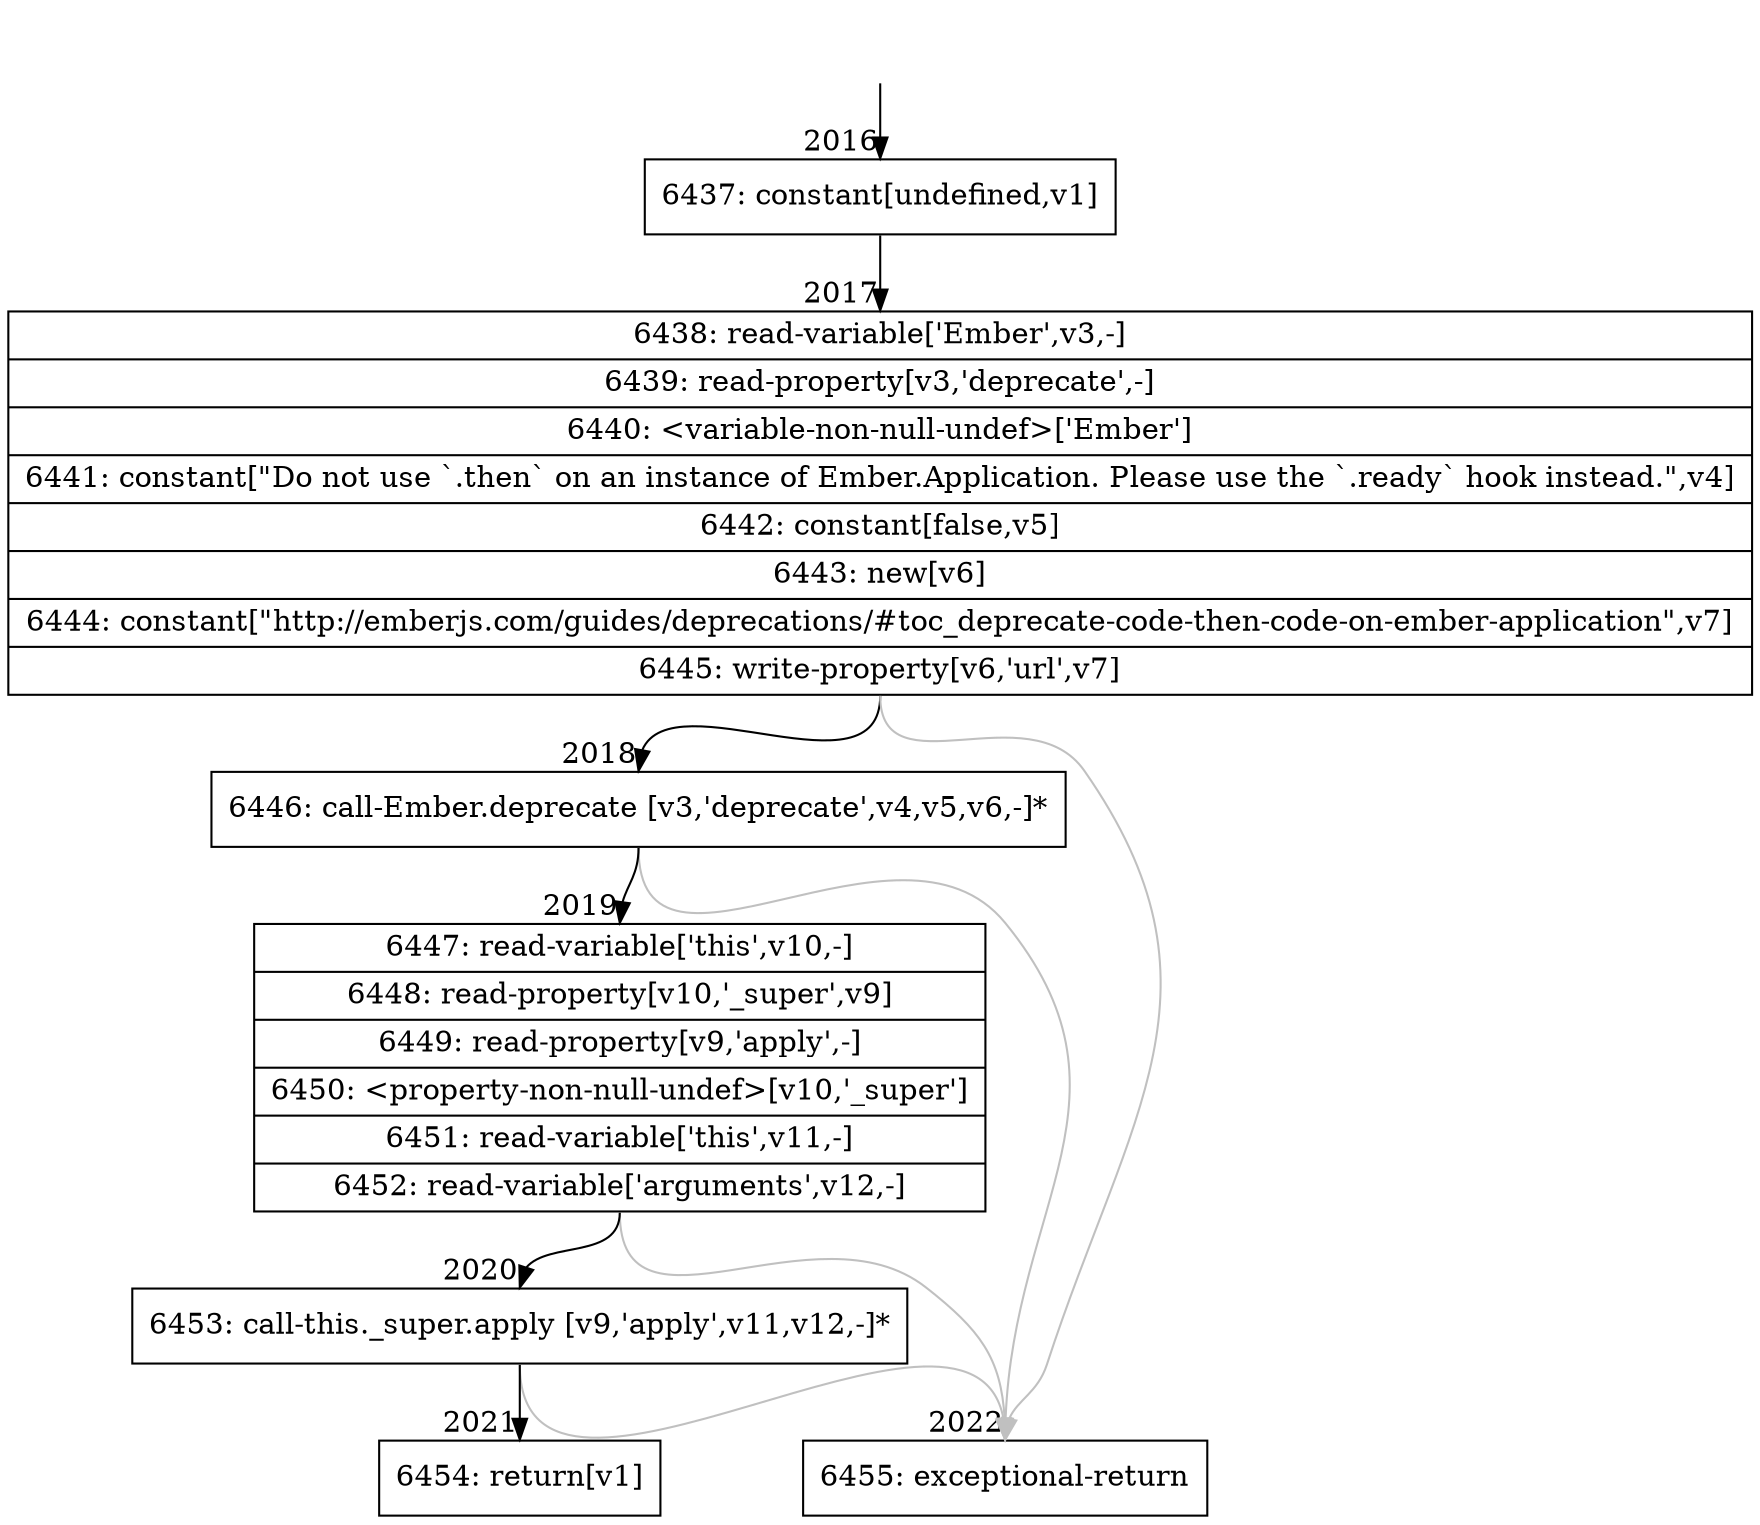digraph {
rankdir="TD"
BB_entry157[shape=none,label=""];
BB_entry157 -> BB2016 [tailport=s, headport=n, headlabel="    2016"]
BB2016 [shape=record label="{6437: constant[undefined,v1]}" ] 
BB2016 -> BB2017 [tailport=s, headport=n, headlabel="      2017"]
BB2017 [shape=record label="{6438: read-variable['Ember',v3,-]|6439: read-property[v3,'deprecate',-]|6440: \<variable-non-null-undef\>['Ember']|6441: constant[\"Do not use `.then` on an instance of Ember.Application.  Please use the `.ready` hook instead.\",v4]|6442: constant[false,v5]|6443: new[v6]|6444: constant[\"http://emberjs.com/guides/deprecations/#toc_deprecate-code-then-code-on-ember-application\",v7]|6445: write-property[v6,'url',v7]}" ] 
BB2017 -> BB2018 [tailport=s, headport=n, headlabel="      2018"]
BB2017 -> BB2022 [tailport=s, headport=n, color=gray, headlabel="      2022"]
BB2018 [shape=record label="{6446: call-Ember.deprecate [v3,'deprecate',v4,v5,v6,-]*}" ] 
BB2018 -> BB2019 [tailport=s, headport=n, headlabel="      2019"]
BB2018 -> BB2022 [tailport=s, headport=n, color=gray]
BB2019 [shape=record label="{6447: read-variable['this',v10,-]|6448: read-property[v10,'_super',v9]|6449: read-property[v9,'apply',-]|6450: \<property-non-null-undef\>[v10,'_super']|6451: read-variable['this',v11,-]|6452: read-variable['arguments',v12,-]}" ] 
BB2019 -> BB2020 [tailport=s, headport=n, headlabel="      2020"]
BB2019 -> BB2022 [tailport=s, headport=n, color=gray]
BB2020 [shape=record label="{6453: call-this._super.apply [v9,'apply',v11,v12,-]*}" ] 
BB2020 -> BB2021 [tailport=s, headport=n, headlabel="      2021"]
BB2020 -> BB2022 [tailport=s, headport=n, color=gray]
BB2021 [shape=record label="{6454: return[v1]}" ] 
BB2022 [shape=record label="{6455: exceptional-return}" ] 
//#$~ 3214
}
